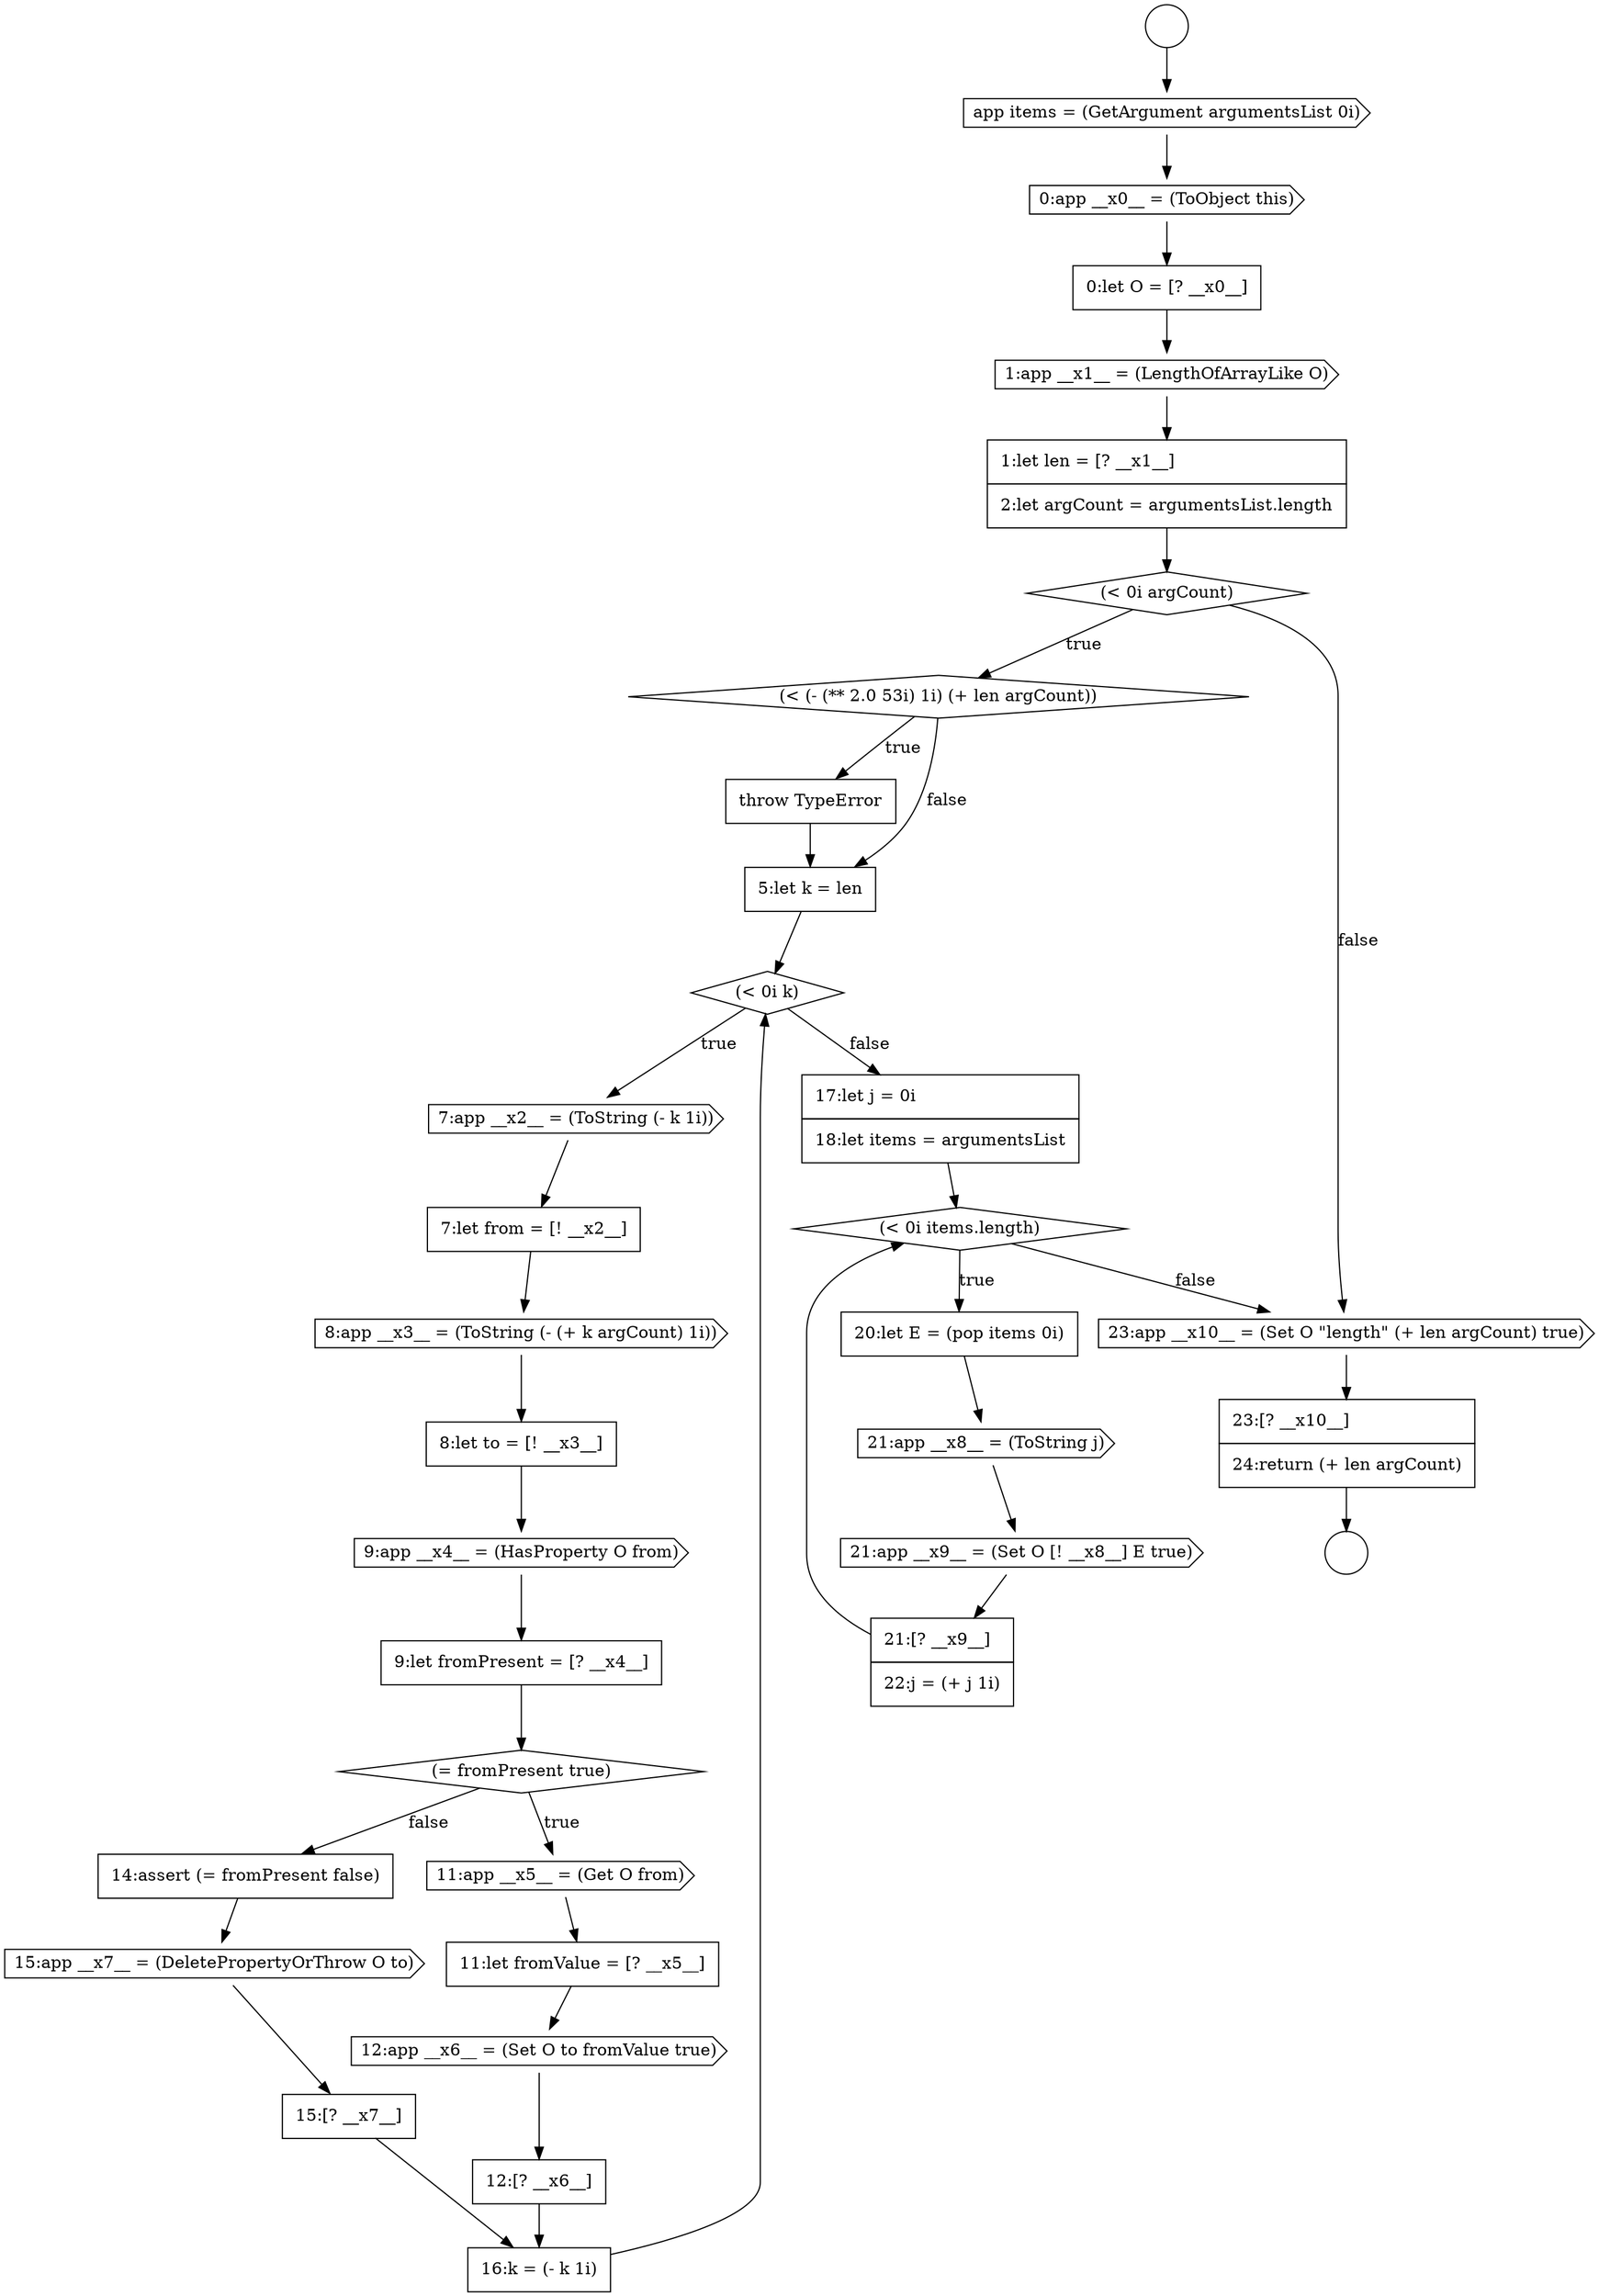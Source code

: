digraph {
  node0 [shape=circle label=" " color="black" fillcolor="white" style=filled]
  node5 [shape=cds, label=<<font color="black">1:app __x1__ = (LengthOfArrayLike O)</font>> color="black" fillcolor="white" style=filled]
  node10 [shape=none, margin=0, label=<<font color="black">
    <table border="0" cellborder="1" cellspacing="0" cellpadding="10">
      <tr><td align="left">5:let k = len</td></tr>
    </table>
  </font>> color="black" fillcolor="white" style=filled]
  node14 [shape=cds, label=<<font color="black">8:app __x3__ = (ToString (- (+ k argCount) 1i))</font>> color="black" fillcolor="white" style=filled]
  node1 [shape=circle label=" " color="black" fillcolor="white" style=filled]
  node6 [shape=none, margin=0, label=<<font color="black">
    <table border="0" cellborder="1" cellspacing="0" cellpadding="10">
      <tr><td align="left">1:let len = [? __x1__]</td></tr>
      <tr><td align="left">2:let argCount = argumentsList.length</td></tr>
    </table>
  </font>> color="black" fillcolor="white" style=filled]
  node9 [shape=none, margin=0, label=<<font color="black">
    <table border="0" cellborder="1" cellspacing="0" cellpadding="10">
      <tr><td align="left">throw TypeError</td></tr>
    </table>
  </font>> color="black" fillcolor="white" style=filled]
  node13 [shape=none, margin=0, label=<<font color="black">
    <table border="0" cellborder="1" cellspacing="0" cellpadding="10">
      <tr><td align="left">7:let from = [! __x2__]</td></tr>
    </table>
  </font>> color="black" fillcolor="white" style=filled]
  node2 [shape=cds, label=<<font color="black">app items = (GetArgument argumentsList 0i)</font>> color="black" fillcolor="white" style=filled]
  node12 [shape=cds, label=<<font color="black">7:app __x2__ = (ToString (- k 1i))</font>> color="black" fillcolor="white" style=filled]
  node7 [shape=diamond, label=<<font color="black">(&lt; 0i argCount)</font>> color="black" fillcolor="white" style=filled]
  node3 [shape=cds, label=<<font color="black">0:app __x0__ = (ToObject this)</font>> color="black" fillcolor="white" style=filled]
  node18 [shape=diamond, label=<<font color="black">(= fromPresent true)</font>> color="black" fillcolor="white" style=filled]
  node11 [shape=diamond, label=<<font color="black">(&lt; 0i k)</font>> color="black" fillcolor="white" style=filled]
  node8 [shape=diamond, label=<<font color="black">(&lt; (- (** 2.0 53i) 1i) (+ len argCount))</font>> color="black" fillcolor="white" style=filled]
  node4 [shape=none, margin=0, label=<<font color="black">
    <table border="0" cellborder="1" cellspacing="0" cellpadding="10">
      <tr><td align="left">0:let O = [? __x0__]</td></tr>
    </table>
  </font>> color="black" fillcolor="white" style=filled]
  node15 [shape=none, margin=0, label=<<font color="black">
    <table border="0" cellborder="1" cellspacing="0" cellpadding="10">
      <tr><td align="left">8:let to = [! __x3__]</td></tr>
    </table>
  </font>> color="black" fillcolor="white" style=filled]
  node24 [shape=cds, label=<<font color="black">15:app __x7__ = (DeletePropertyOrThrow O to)</font>> color="black" fillcolor="white" style=filled]
  node25 [shape=none, margin=0, label=<<font color="black">
    <table border="0" cellborder="1" cellspacing="0" cellpadding="10">
      <tr><td align="left">15:[? __x7__]</td></tr>
    </table>
  </font>> color="black" fillcolor="white" style=filled]
  node20 [shape=none, margin=0, label=<<font color="black">
    <table border="0" cellborder="1" cellspacing="0" cellpadding="10">
      <tr><td align="left">11:let fromValue = [? __x5__]</td></tr>
    </table>
  </font>> color="black" fillcolor="white" style=filled]
  node29 [shape=none, margin=0, label=<<font color="black">
    <table border="0" cellborder="1" cellspacing="0" cellpadding="10">
      <tr><td align="left">20:let E = (pop items 0i)</td></tr>
    </table>
  </font>> color="black" fillcolor="white" style=filled]
  node28 [shape=diamond, label=<<font color="black">(&lt; 0i items.length)</font>> color="black" fillcolor="white" style=filled]
  node21 [shape=cds, label=<<font color="black">12:app __x6__ = (Set O to fromValue true)</font>> color="black" fillcolor="white" style=filled]
  node33 [shape=cds, label=<<font color="black">23:app __x10__ = (Set O &quot;length&quot; (+ len argCount) true)</font>> color="black" fillcolor="white" style=filled]
  node17 [shape=none, margin=0, label=<<font color="black">
    <table border="0" cellborder="1" cellspacing="0" cellpadding="10">
      <tr><td align="left">9:let fromPresent = [? __x4__]</td></tr>
    </table>
  </font>> color="black" fillcolor="white" style=filled]
  node32 [shape=none, margin=0, label=<<font color="black">
    <table border="0" cellborder="1" cellspacing="0" cellpadding="10">
      <tr><td align="left">21:[? __x9__]</td></tr>
      <tr><td align="left">22:j = (+ j 1i)</td></tr>
    </table>
  </font>> color="black" fillcolor="white" style=filled]
  node34 [shape=none, margin=0, label=<<font color="black">
    <table border="0" cellborder="1" cellspacing="0" cellpadding="10">
      <tr><td align="left">23:[? __x10__]</td></tr>
      <tr><td align="left">24:return (+ len argCount)</td></tr>
    </table>
  </font>> color="black" fillcolor="white" style=filled]
  node22 [shape=none, margin=0, label=<<font color="black">
    <table border="0" cellborder="1" cellspacing="0" cellpadding="10">
      <tr><td align="left">12:[? __x6__]</td></tr>
    </table>
  </font>> color="black" fillcolor="white" style=filled]
  node27 [shape=none, margin=0, label=<<font color="black">
    <table border="0" cellborder="1" cellspacing="0" cellpadding="10">
      <tr><td align="left">17:let j = 0i</td></tr>
      <tr><td align="left">18:let items = argumentsList</td></tr>
    </table>
  </font>> color="black" fillcolor="white" style=filled]
  node16 [shape=cds, label=<<font color="black">9:app __x4__ = (HasProperty O from)</font>> color="black" fillcolor="white" style=filled]
  node31 [shape=cds, label=<<font color="black">21:app __x9__ = (Set O [! __x8__] E true)</font>> color="black" fillcolor="white" style=filled]
  node26 [shape=none, margin=0, label=<<font color="black">
    <table border="0" cellborder="1" cellspacing="0" cellpadding="10">
      <tr><td align="left">16:k = (- k 1i)</td></tr>
    </table>
  </font>> color="black" fillcolor="white" style=filled]
  node23 [shape=none, margin=0, label=<<font color="black">
    <table border="0" cellborder="1" cellspacing="0" cellpadding="10">
      <tr><td align="left">14:assert (= fromPresent false)</td></tr>
    </table>
  </font>> color="black" fillcolor="white" style=filled]
  node30 [shape=cds, label=<<font color="black">21:app __x8__ = (ToString j)</font>> color="black" fillcolor="white" style=filled]
  node19 [shape=cds, label=<<font color="black">11:app __x5__ = (Get O from)</font>> color="black" fillcolor="white" style=filled]
  node29 -> node30 [ color="black"]
  node32 -> node28 [ color="black"]
  node22 -> node26 [ color="black"]
  node6 -> node7 [ color="black"]
  node9 -> node10 [ color="black"]
  node27 -> node28 [ color="black"]
  node10 -> node11 [ color="black"]
  node4 -> node5 [ color="black"]
  node25 -> node26 [ color="black"]
  node21 -> node22 [ color="black"]
  node7 -> node8 [label=<<font color="black">true</font>> color="black"]
  node7 -> node33 [label=<<font color="black">false</font>> color="black"]
  node16 -> node17 [ color="black"]
  node17 -> node18 [ color="black"]
  node33 -> node34 [ color="black"]
  node5 -> node6 [ color="black"]
  node3 -> node4 [ color="black"]
  node2 -> node3 [ color="black"]
  node15 -> node16 [ color="black"]
  node19 -> node20 [ color="black"]
  node13 -> node14 [ color="black"]
  node28 -> node29 [label=<<font color="black">true</font>> color="black"]
  node28 -> node33 [label=<<font color="black">false</font>> color="black"]
  node12 -> node13 [ color="black"]
  node11 -> node12 [label=<<font color="black">true</font>> color="black"]
  node11 -> node27 [label=<<font color="black">false</font>> color="black"]
  node26 -> node11 [ color="black"]
  node0 -> node2 [ color="black"]
  node23 -> node24 [ color="black"]
  node14 -> node15 [ color="black"]
  node31 -> node32 [ color="black"]
  node30 -> node31 [ color="black"]
  node34 -> node1 [ color="black"]
  node20 -> node21 [ color="black"]
  node24 -> node25 [ color="black"]
  node18 -> node19 [label=<<font color="black">true</font>> color="black"]
  node18 -> node23 [label=<<font color="black">false</font>> color="black"]
  node8 -> node9 [label=<<font color="black">true</font>> color="black"]
  node8 -> node10 [label=<<font color="black">false</font>> color="black"]
}
